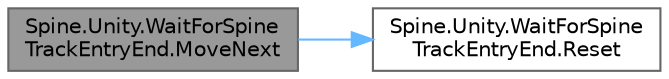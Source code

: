 digraph "Spine.Unity.WaitForSpineTrackEntryEnd.MoveNext"
{
 // LATEX_PDF_SIZE
  bgcolor="transparent";
  edge [fontname=Helvetica,fontsize=10,labelfontname=Helvetica,labelfontsize=10];
  node [fontname=Helvetica,fontsize=10,shape=box,height=0.2,width=0.4];
  rankdir="LR";
  Node1 [id="Node000001",label="Spine.Unity.WaitForSpine\lTrackEntryEnd.MoveNext",height=0.2,width=0.4,color="gray40", fillcolor="grey60", style="filled", fontcolor="black",tooltip=" "];
  Node1 -> Node2 [id="edge2_Node000001_Node000002",color="steelblue1",style="solid",tooltip=" "];
  Node2 [id="Node000002",label="Spine.Unity.WaitForSpine\lTrackEntryEnd.Reset",height=0.2,width=0.4,color="grey40", fillcolor="white", style="filled",URL="$class_spine_1_1_unity_1_1_wait_for_spine_track_entry_end.html#a7bd77b5f66108e76f5780f9df5e64dc9",tooltip=" "];
}
